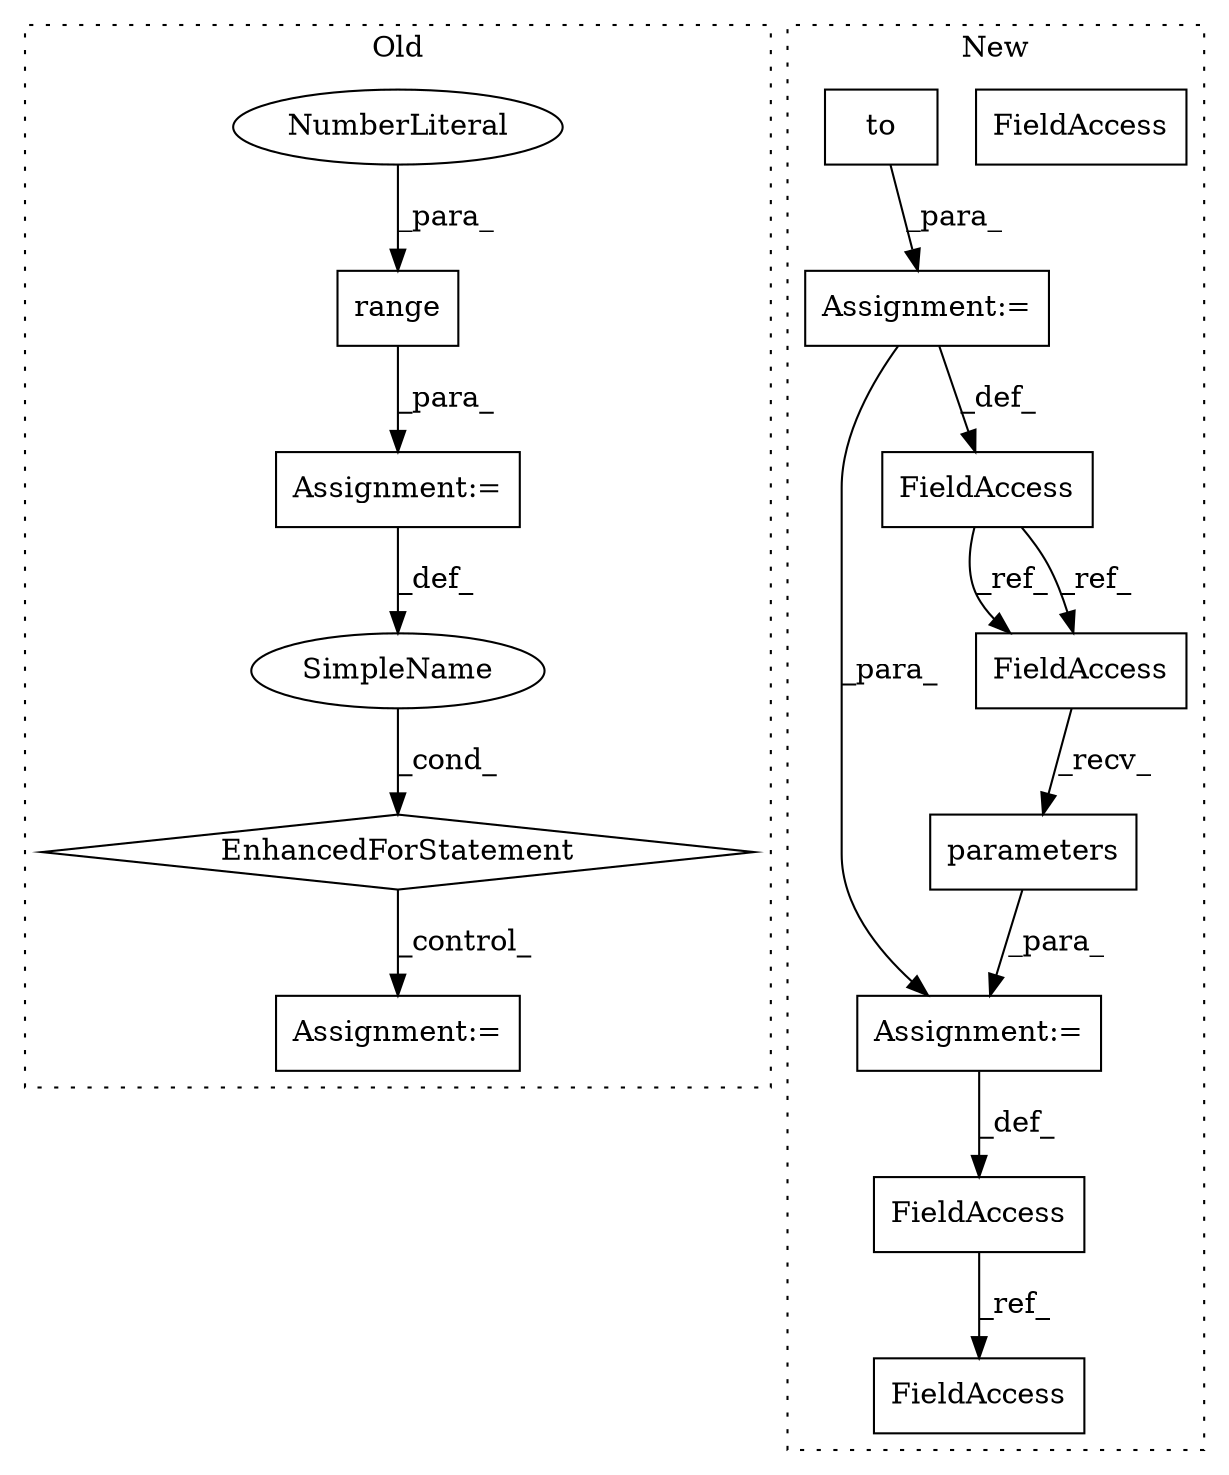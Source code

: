digraph G {
subgraph cluster0 {
1 [label="EnhancedForStatement" a="70" s="7035,7119" l="53,2" shape="diamond"];
3 [label="Assignment:=" a="7" s="7035,7119" l="53,2" shape="box"];
9 [label="Assignment:=" a="7" s="7145" l="1" shape="box"];
10 [label="range" a="32" s="7100,7118" l="6,1" shape="box"];
11 [label="NumberLiteral" a="34" s="7106" l="1" shape="ellipse"];
12 [label="SimpleName" a="42" s="7092" l="5" shape="ellipse"];
label = "Old";
style="dotted";
}
subgraph cluster1 {
2 [label="parameters" a="32" s="5098" l="12" shape="box"];
4 [label="FieldAccess" a="22" s="5092" l="5" shape="box"];
5 [label="Assignment:=" a="7" s="5075" l="1" shape="box"];
6 [label="FieldAccess" a="22" s="5066" l="9" shape="box"];
7 [label="FieldAccess" a="22" s="4929" l="5" shape="box"];
8 [label="Assignment:=" a="7" s="4934" l="1" shape="box"];
13 [label="FieldAccess" a="22" s="5162" l="9" shape="box"];
14 [label="to" a="32" s="4995,5004" l="3,1" shape="box"];
15 [label="FieldAccess" a="22" s="5092" l="5" shape="box"];
label = "New";
style="dotted";
}
1 -> 9 [label="_control_"];
2 -> 5 [label="_para_"];
3 -> 12 [label="_def_"];
5 -> 6 [label="_def_"];
6 -> 13 [label="_ref_"];
7 -> 15 [label="_ref_"];
7 -> 15 [label="_ref_"];
8 -> 7 [label="_def_"];
8 -> 5 [label="_para_"];
10 -> 3 [label="_para_"];
11 -> 10 [label="_para_"];
12 -> 1 [label="_cond_"];
14 -> 8 [label="_para_"];
15 -> 2 [label="_recv_"];
}